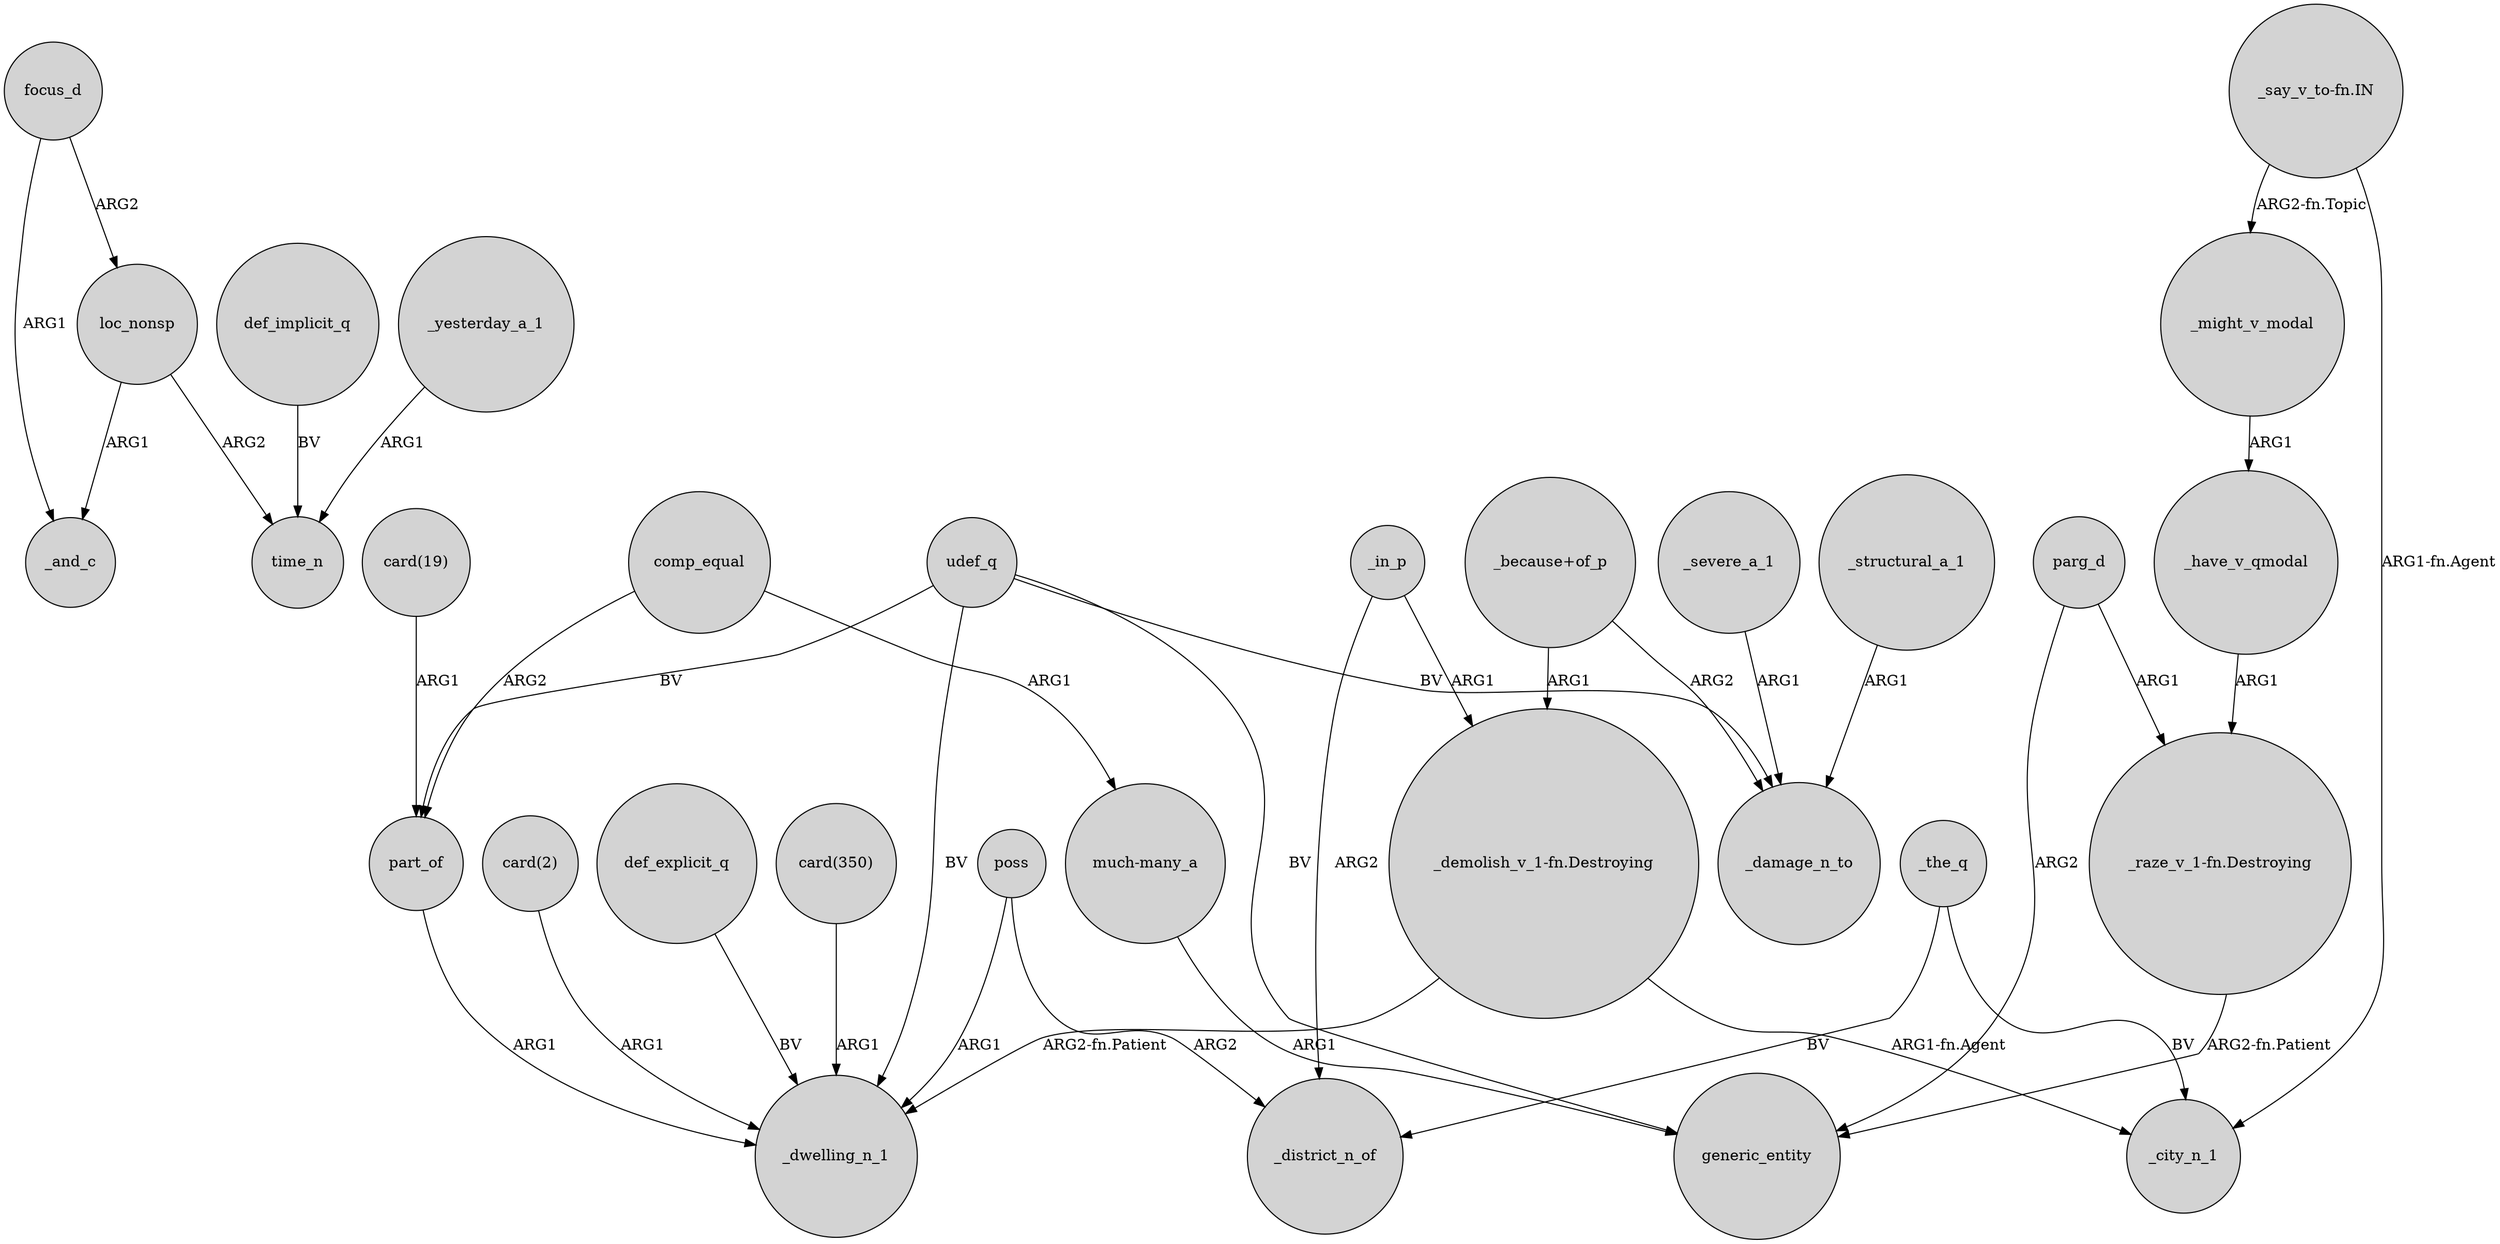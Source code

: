 digraph {
	node [shape=circle style=filled]
	loc_nonsp -> _and_c [label=ARG1]
	"_because+of_p" -> "_demolish_v_1-fn.Destroying" [label=ARG1]
	focus_d -> loc_nonsp [label=ARG2]
	_severe_a_1 -> _damage_n_to [label=ARG1]
	_yesterday_a_1 -> time_n [label=ARG1]
	udef_q -> part_of [label=BV]
	udef_q -> generic_entity [label=BV]
	"much-many_a" -> generic_entity [label=ARG1]
	parg_d -> generic_entity [label=ARG2]
	"card(2)" -> _dwelling_n_1 [label=ARG1]
	_in_p -> "_demolish_v_1-fn.Destroying" [label=ARG1]
	"_demolish_v_1-fn.Destroying" -> _city_n_1 [label="ARG1-fn.Agent"]
	comp_equal -> "much-many_a" [label=ARG1]
	poss -> _district_n_of [label=ARG2]
	_the_q -> _district_n_of [label=BV]
	loc_nonsp -> time_n [label=ARG2]
	def_explicit_q -> _dwelling_n_1 [label=BV]
	"_demolish_v_1-fn.Destroying" -> _dwelling_n_1 [label="ARG2-fn.Patient"]
	"_because+of_p" -> _damage_n_to [label=ARG2]
	_in_p -> _district_n_of [label=ARG2]
	_might_v_modal -> _have_v_qmodal [label=ARG1]
	"_say_v_to-fn.IN" -> _city_n_1 [label="ARG1-fn.Agent"]
	udef_q -> _damage_n_to [label=BV]
	"_raze_v_1-fn.Destroying" -> generic_entity [label="ARG2-fn.Patient"]
	parg_d -> "_raze_v_1-fn.Destroying" [label=ARG1]
	focus_d -> _and_c [label=ARG1]
	_the_q -> _city_n_1 [label=BV]
	comp_equal -> part_of [label=ARG2]
	_have_v_qmodal -> "_raze_v_1-fn.Destroying" [label=ARG1]
	"card(19)" -> part_of [label=ARG1]
	_structural_a_1 -> _damage_n_to [label=ARG1]
	part_of -> _dwelling_n_1 [label=ARG1]
	udef_q -> _dwelling_n_1 [label=BV]
	"_say_v_to-fn.IN" -> _might_v_modal [label="ARG2-fn.Topic"]
	poss -> _dwelling_n_1 [label=ARG1]
	"card(350)" -> _dwelling_n_1 [label=ARG1]
	def_implicit_q -> time_n [label=BV]
}
